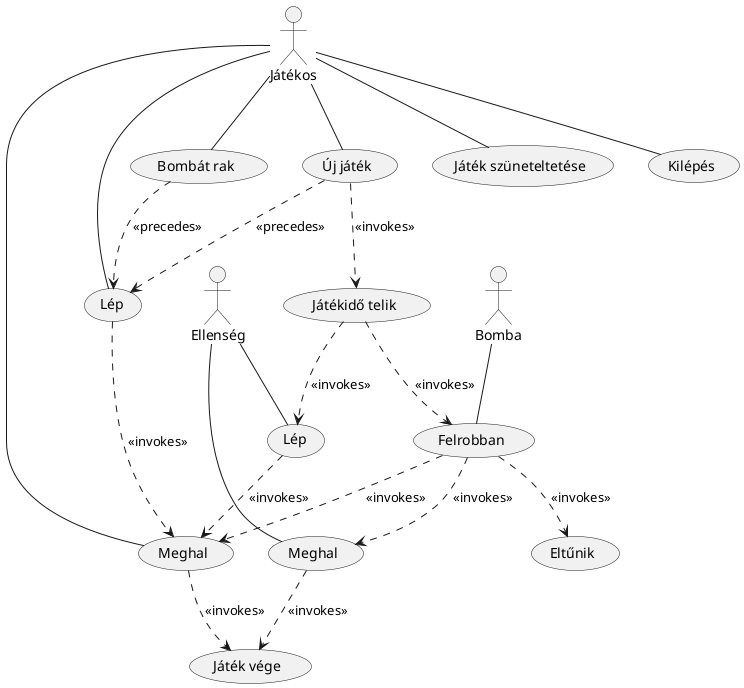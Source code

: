 @startuml
actor Játékos
actor Bomba
actor Ellenség

(Lép) as stepPlayer
(Lép) as stepEnemy

(Meghal) as diePlayer
(Meghal) as dieEnemy

Játékos -- stepPlayer
Játékos -- (Bombát rak)
Játékos -- (Új játék)
Játékos -- (Játék szüneteltetése)
Játékos -- (Kilépés)

(Új játék) ..> stepPlayer : <<precedes>>
(Bombát rak) ..> stepPlayer : <<precedes>>

(Új játék) ..> (Játékidő telik) : <<invokes>>
(Játékidő telik) ..> (Felrobban): <<invokes>>

Bomba -- (Felrobban)

(Felrobban) ..> (Eltűnik): <<invokes>>

Ellenség -- stepEnemy
(Játékidő telik) ..> stepEnemy: <<invokes>>

Játékos -- diePlayer
Ellenség -- dieEnemy

Felrobban ..> diePlayer :<<invokes>>
Felrobban ..> dieEnemy :<<invokes>>

stepEnemy ..> diePlayer :<<invokes>>
stepPlayer ..> diePlayer :<<invokes>>

dieEnemy ..> (Játék vége) :<<invokes>>
diePlayer ..> (Játék vége):<<invokes>>

@enduml